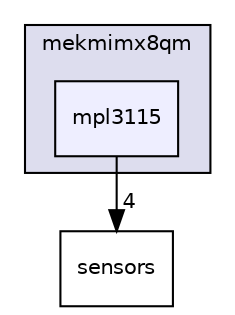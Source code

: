 digraph "driverexamples/imx/mekmimx8qm/mpl3115" {
  compound=true
  node [ fontsize="10", fontname="Helvetica"];
  edge [ labelfontsize="10", labelfontname="Helvetica"];
  subgraph clusterdir_cac466d31ff61a3c93a369f495016297 {
    graph [ bgcolor="#ddddee", pencolor="black", label="mekmimx8qm" fontname="Helvetica", fontsize="10", URL="dir_cac466d31ff61a3c93a369f495016297.html"]
  dir_a2bb6a6599dd7a1882a57f445b42c101 [shape=box, label="mpl3115", style="filled", fillcolor="#eeeeff", pencolor="black", URL="dir_a2bb6a6599dd7a1882a57f445b42c101.html"];
  }
  dir_c77a8e2546a9c75bbba96be2ef542c8e [shape=box label="sensors" URL="dir_c77a8e2546a9c75bbba96be2ef542c8e.html"];
  dir_a2bb6a6599dd7a1882a57f445b42c101->dir_c77a8e2546a9c75bbba96be2ef542c8e [headlabel="4", labeldistance=1.5 headhref="dir_000071_000084.html"];
}
